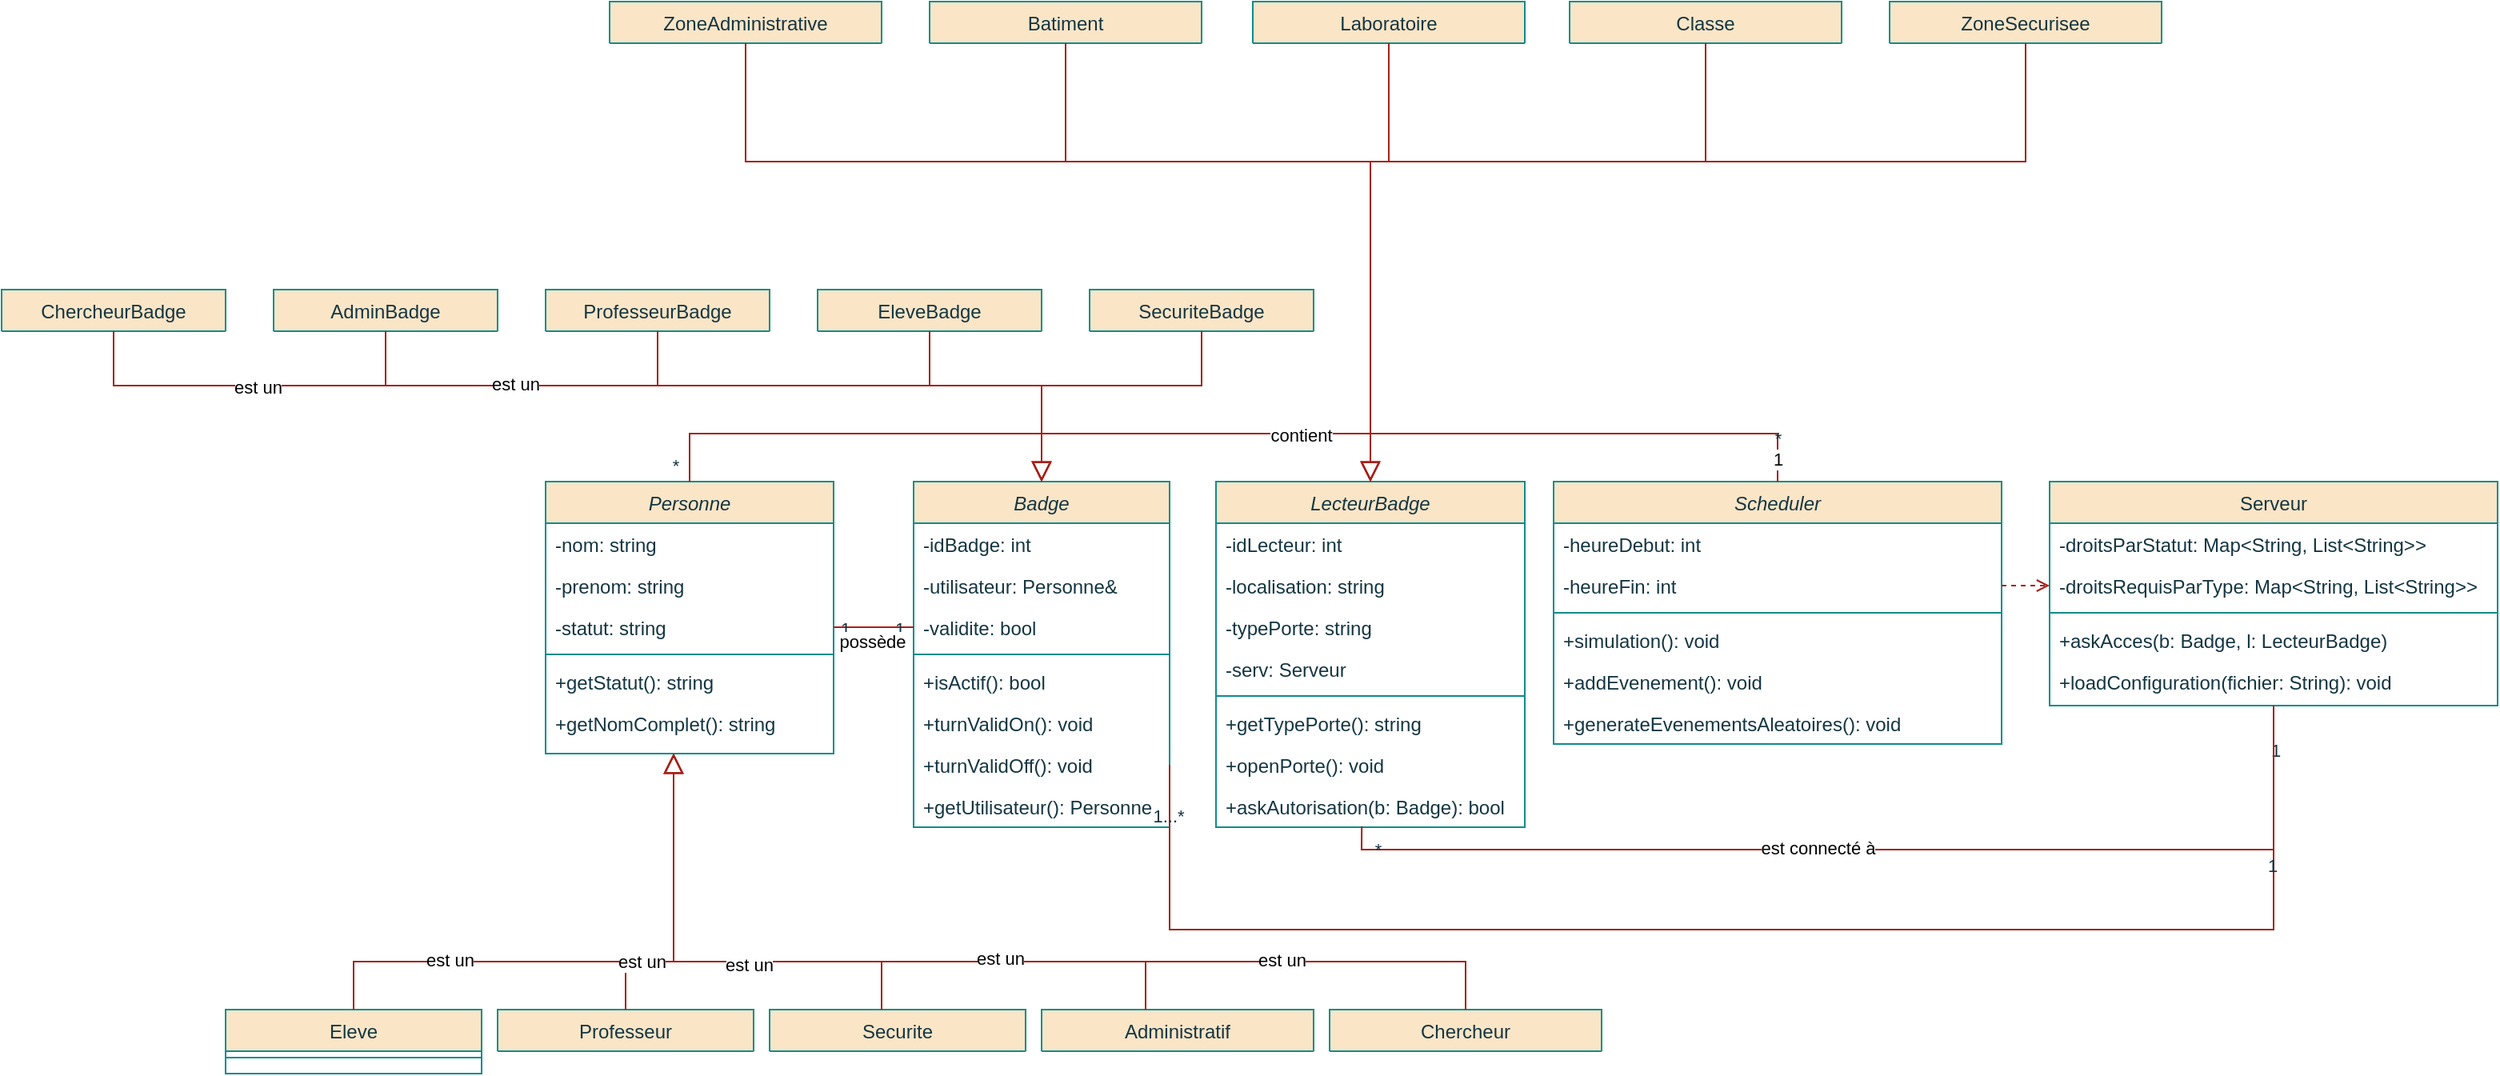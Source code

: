 <mxfile version="28.2.7">
  <diagram id="C5RBs43oDa-KdzZeNtuy" name="Page-1">
    <mxGraphModel dx="1852" dy="1591" grid="1" gridSize="10" guides="1" tooltips="1" connect="1" arrows="1" fold="1" page="1" pageScale="1" pageWidth="827" pageHeight="1169" math="0" shadow="0">
      <root>
        <mxCell id="WIyWlLk6GJQsqaUBKTNV-0" />
        <mxCell id="WIyWlLk6GJQsqaUBKTNV-1" parent="WIyWlLk6GJQsqaUBKTNV-0" />
        <mxCell id="zkfFHV4jXpPFQw0GAbJ--0" value="Personne" style="swimlane;fontStyle=2;align=center;verticalAlign=top;childLayout=stackLayout;horizontal=1;startSize=26;horizontalStack=0;resizeParent=1;resizeLast=0;collapsible=1;marginBottom=0;rounded=0;shadow=0;strokeWidth=1;labelBackgroundColor=none;fillColor=#FAE5C7;strokeColor=#0F8B8D;fontColor=#143642;" parent="WIyWlLk6GJQsqaUBKTNV-1" vertex="1">
          <mxGeometry x="220" y="120" width="180" height="170" as="geometry">
            <mxRectangle x="230" y="140" width="160" height="26" as="alternateBounds" />
          </mxGeometry>
        </mxCell>
        <mxCell id="zkfFHV4jXpPFQw0GAbJ--1" value="-nom: string" style="text;align=left;verticalAlign=top;spacingLeft=4;spacingRight=4;overflow=hidden;rotatable=0;points=[[0,0.5],[1,0.5]];portConstraint=eastwest;labelBackgroundColor=none;fontColor=#143642;" parent="zkfFHV4jXpPFQw0GAbJ--0" vertex="1">
          <mxGeometry y="26" width="180" height="26" as="geometry" />
        </mxCell>
        <mxCell id="zkfFHV4jXpPFQw0GAbJ--2" value="-prenom: string" style="text;align=left;verticalAlign=top;spacingLeft=4;spacingRight=4;overflow=hidden;rotatable=0;points=[[0,0.5],[1,0.5]];portConstraint=eastwest;rounded=0;shadow=0;html=0;labelBackgroundColor=none;fontColor=#143642;" parent="zkfFHV4jXpPFQw0GAbJ--0" vertex="1">
          <mxGeometry y="52" width="180" height="26" as="geometry" />
        </mxCell>
        <mxCell id="3C76rjjsDAJWY3KxurCO-1" value="-statut: string" style="text;align=left;verticalAlign=top;spacingLeft=4;spacingRight=4;overflow=hidden;rotatable=0;points=[[0,0.5],[1,0.5]];portConstraint=eastwest;rounded=0;shadow=0;html=0;labelBackgroundColor=none;fontColor=#143642;" parent="zkfFHV4jXpPFQw0GAbJ--0" vertex="1">
          <mxGeometry y="78" width="180" height="26" as="geometry" />
        </mxCell>
        <mxCell id="zkfFHV4jXpPFQw0GAbJ--4" value="" style="line;html=1;strokeWidth=1;align=left;verticalAlign=middle;spacingTop=-1;spacingLeft=3;spacingRight=3;rotatable=0;labelPosition=right;points=[];portConstraint=eastwest;labelBackgroundColor=none;fillColor=#FAE5C7;strokeColor=#0F8B8D;fontColor=#143642;" parent="zkfFHV4jXpPFQw0GAbJ--0" vertex="1">
          <mxGeometry y="104" width="180" height="8" as="geometry" />
        </mxCell>
        <mxCell id="zkfFHV4jXpPFQw0GAbJ--5" value="+getStatut(): string" style="text;align=left;verticalAlign=top;spacingLeft=4;spacingRight=4;overflow=hidden;rotatable=0;points=[[0,0.5],[1,0.5]];portConstraint=eastwest;labelBackgroundColor=none;fontColor=#143642;" parent="zkfFHV4jXpPFQw0GAbJ--0" vertex="1">
          <mxGeometry y="112" width="180" height="26" as="geometry" />
        </mxCell>
        <mxCell id="3C76rjjsDAJWY3KxurCO-21" value="+getNomComplet(): string" style="text;align=left;verticalAlign=top;spacingLeft=4;spacingRight=4;overflow=hidden;rotatable=0;points=[[0,0.5],[1,0.5]];portConstraint=eastwest;labelBackgroundColor=none;fontColor=#143642;" parent="zkfFHV4jXpPFQw0GAbJ--0" vertex="1">
          <mxGeometry y="138" width="180" height="26" as="geometry" />
        </mxCell>
        <mxCell id="zkfFHV4jXpPFQw0GAbJ--6" value="Eleve" style="swimlane;fontStyle=0;align=center;verticalAlign=top;childLayout=stackLayout;horizontal=1;startSize=26;horizontalStack=0;resizeParent=1;resizeLast=0;collapsible=1;marginBottom=0;rounded=0;shadow=0;strokeWidth=1;labelBackgroundColor=none;fillColor=#FAE5C7;strokeColor=#0F8B8D;fontColor=#143642;" parent="WIyWlLk6GJQsqaUBKTNV-1" vertex="1">
          <mxGeometry x="20" y="450" width="160" height="40" as="geometry">
            <mxRectangle x="20" y="450" width="160" height="26" as="alternateBounds" />
          </mxGeometry>
        </mxCell>
        <mxCell id="zkfFHV4jXpPFQw0GAbJ--9" value="" style="line;html=1;strokeWidth=1;align=left;verticalAlign=middle;spacingTop=-1;spacingLeft=3;spacingRight=3;rotatable=0;labelPosition=right;points=[];portConstraint=eastwest;labelBackgroundColor=none;fillColor=#FAE5C7;strokeColor=#0F8B8D;fontColor=#143642;" parent="zkfFHV4jXpPFQw0GAbJ--6" vertex="1">
          <mxGeometry y="26" width="160" height="8" as="geometry" />
        </mxCell>
        <mxCell id="zkfFHV4jXpPFQw0GAbJ--12" value="" style="endArrow=block;endSize=10;endFill=0;shadow=0;strokeWidth=1;rounded=0;curved=0;edgeStyle=elbowEdgeStyle;elbow=vertical;labelBackgroundColor=none;strokeColor=#A8201A;fontColor=default;" parent="WIyWlLk6GJQsqaUBKTNV-1" source="zkfFHV4jXpPFQw0GAbJ--6" edge="1">
          <mxGeometry width="160" relative="1" as="geometry">
            <mxPoint x="200" y="203" as="sourcePoint" />
            <mxPoint x="300" y="290" as="targetPoint" />
            <Array as="points">
              <mxPoint x="200" y="420" />
            </Array>
          </mxGeometry>
        </mxCell>
        <mxCell id="ARJrvc_hYdWBBlGcUKa6-0" value="est un" style="edgeLabel;html=1;align=center;verticalAlign=middle;resizable=0;points=[];" vertex="1" connectable="0" parent="zkfFHV4jXpPFQw0GAbJ--12">
          <mxGeometry x="-0.5" y="1" relative="1" as="geometry">
            <mxPoint as="offset" />
          </mxGeometry>
        </mxCell>
        <mxCell id="zkfFHV4jXpPFQw0GAbJ--13" value="Administratif" style="swimlane;fontStyle=0;align=center;verticalAlign=top;childLayout=stackLayout;horizontal=1;startSize=26;horizontalStack=0;resizeParent=1;resizeLast=0;collapsible=1;marginBottom=0;rounded=0;shadow=0;strokeWidth=1;labelBackgroundColor=none;fillColor=#FAE5C7;strokeColor=#0F8B8D;fontColor=#143642;" parent="WIyWlLk6GJQsqaUBKTNV-1" vertex="1" collapsed="1">
          <mxGeometry x="530" y="450" width="170" height="26" as="geometry">
            <mxRectangle x="530" y="450" width="160" height="40" as="alternateBounds" />
          </mxGeometry>
        </mxCell>
        <mxCell id="zkfFHV4jXpPFQw0GAbJ--15" value="" style="line;html=1;strokeWidth=1;align=left;verticalAlign=middle;spacingTop=-1;spacingLeft=3;spacingRight=3;rotatable=0;labelPosition=right;points=[];portConstraint=eastwest;labelBackgroundColor=none;fillColor=#FAE5C7;strokeColor=#0F8B8D;fontColor=#143642;" parent="zkfFHV4jXpPFQw0GAbJ--13" vertex="1">
          <mxGeometry y="26" width="160" height="8" as="geometry" />
        </mxCell>
        <mxCell id="zkfFHV4jXpPFQw0GAbJ--16" value="" style="endArrow=block;endSize=10;endFill=0;shadow=0;strokeWidth=1;rounded=0;curved=0;edgeStyle=elbowEdgeStyle;elbow=vertical;entryX=0.5;entryY=1;entryDx=0;entryDy=0;labelBackgroundColor=none;strokeColor=#A8201A;fontColor=default;" parent="WIyWlLk6GJQsqaUBKTNV-1" edge="1">
          <mxGeometry width="160" relative="1" as="geometry">
            <mxPoint x="595" y="450" as="sourcePoint" />
            <mxPoint x="300" y="290" as="targetPoint" />
            <Array as="points">
              <mxPoint x="450" y="420" />
            </Array>
          </mxGeometry>
        </mxCell>
        <mxCell id="zkfFHV4jXpPFQw0GAbJ--17" value="Serveur" style="swimlane;fontStyle=0;align=center;verticalAlign=top;childLayout=stackLayout;horizontal=1;startSize=26;horizontalStack=0;resizeParent=1;resizeLast=0;collapsible=1;marginBottom=0;rounded=0;shadow=0;strokeWidth=1;labelBackgroundColor=none;fillColor=#FAE5C7;strokeColor=#0F8B8D;fontColor=#143642;" parent="WIyWlLk6GJQsqaUBKTNV-1" vertex="1">
          <mxGeometry x="1160" y="120" width="280" height="140" as="geometry">
            <mxRectangle x="550" y="140" width="160" height="26" as="alternateBounds" />
          </mxGeometry>
        </mxCell>
        <mxCell id="ty8BiAF0GY6SnYpF2OXc-16" value="-droitsParStatut: Map&lt;String, List&lt;String&gt;&gt;" style="text;align=left;verticalAlign=top;spacingLeft=4;spacingRight=4;overflow=hidden;rotatable=0;points=[[0,0.5],[1,0.5]];portConstraint=eastwest;labelBackgroundColor=none;fontColor=#143642;" parent="zkfFHV4jXpPFQw0GAbJ--17" vertex="1">
          <mxGeometry y="26" width="280" height="26" as="geometry" />
        </mxCell>
        <mxCell id="zkfFHV4jXpPFQw0GAbJ--20" value="-droitsRequisParType: Map&lt;String, List&lt;String&gt;&gt;" style="text;align=left;verticalAlign=top;spacingLeft=4;spacingRight=4;overflow=hidden;rotatable=0;points=[[0,0.5],[1,0.5]];portConstraint=eastwest;rounded=0;shadow=0;html=0;labelBackgroundColor=none;fontColor=#143642;" parent="zkfFHV4jXpPFQw0GAbJ--17" vertex="1">
          <mxGeometry y="52" width="280" height="26" as="geometry" />
        </mxCell>
        <mxCell id="zkfFHV4jXpPFQw0GAbJ--23" value="" style="line;html=1;strokeWidth=1;align=left;verticalAlign=middle;spacingTop=-1;spacingLeft=3;spacingRight=3;rotatable=0;labelPosition=right;points=[];portConstraint=eastwest;labelBackgroundColor=none;fillColor=#FAE5C7;strokeColor=#0F8B8D;fontColor=#143642;" parent="zkfFHV4jXpPFQw0GAbJ--17" vertex="1">
          <mxGeometry y="78" width="280" height="8" as="geometry" />
        </mxCell>
        <mxCell id="zkfFHV4jXpPFQw0GAbJ--24" value="+askAcces(b: Badge, l: LecteurBadge)" style="text;align=left;verticalAlign=top;spacingLeft=4;spacingRight=4;overflow=hidden;rotatable=0;points=[[0,0.5],[1,0.5]];portConstraint=eastwest;labelBackgroundColor=none;fontColor=#143642;" parent="zkfFHV4jXpPFQw0GAbJ--17" vertex="1">
          <mxGeometry y="86" width="280" height="26" as="geometry" />
        </mxCell>
        <mxCell id="zkfFHV4jXpPFQw0GAbJ--25" value="+loadConfiguration(fichier: String): void" style="text;align=left;verticalAlign=top;spacingLeft=4;spacingRight=4;overflow=hidden;rotatable=0;points=[[0,0.5],[1,0.5]];portConstraint=eastwest;labelBackgroundColor=none;fontColor=#143642;" parent="zkfFHV4jXpPFQw0GAbJ--17" vertex="1">
          <mxGeometry y="112" width="280" height="26" as="geometry" />
        </mxCell>
        <mxCell id="3C76rjjsDAJWY3KxurCO-4" value="Scheduler" style="swimlane;fontStyle=2;align=center;verticalAlign=top;childLayout=stackLayout;horizontal=1;startSize=26;horizontalStack=0;resizeParent=1;resizeLast=0;collapsible=1;marginBottom=0;rounded=0;shadow=0;strokeWidth=1;labelBackgroundColor=none;fillColor=#FAE5C7;strokeColor=#0F8B8D;fontColor=#143642;" parent="WIyWlLk6GJQsqaUBKTNV-1" vertex="1">
          <mxGeometry x="850" y="120" width="280" height="164" as="geometry">
            <mxRectangle x="230" y="140" width="160" height="26" as="alternateBounds" />
          </mxGeometry>
        </mxCell>
        <mxCell id="ty8BiAF0GY6SnYpF2OXc-9" value="-heureDebut: int" style="text;align=left;verticalAlign=top;spacingLeft=4;spacingRight=4;overflow=hidden;rotatable=0;points=[[0,0.5],[1,0.5]];portConstraint=eastwest;labelBackgroundColor=none;fontColor=#143642;" parent="3C76rjjsDAJWY3KxurCO-4" vertex="1">
          <mxGeometry y="26" width="280" height="26" as="geometry" />
        </mxCell>
        <mxCell id="ty8BiAF0GY6SnYpF2OXc-24" value="-heureFin: int" style="text;align=left;verticalAlign=top;spacingLeft=4;spacingRight=4;overflow=hidden;rotatable=0;points=[[0,0.5],[1,0.5]];portConstraint=eastwest;labelBackgroundColor=none;fontColor=#143642;" parent="3C76rjjsDAJWY3KxurCO-4" vertex="1">
          <mxGeometry y="52" width="280" height="26" as="geometry" />
        </mxCell>
        <mxCell id="3C76rjjsDAJWY3KxurCO-8" value="" style="line;html=1;strokeWidth=1;align=left;verticalAlign=middle;spacingTop=-1;spacingLeft=3;spacingRight=3;rotatable=0;labelPosition=right;points=[];portConstraint=eastwest;labelBackgroundColor=none;fillColor=#FAE5C7;strokeColor=#0F8B8D;fontColor=#143642;" parent="3C76rjjsDAJWY3KxurCO-4" vertex="1">
          <mxGeometry y="78" width="280" height="8" as="geometry" />
        </mxCell>
        <mxCell id="3C76rjjsDAJWY3KxurCO-9" value="+simulation(): void " style="text;align=left;verticalAlign=top;spacingLeft=4;spacingRight=4;overflow=hidden;rotatable=0;points=[[0,0.5],[1,0.5]];portConstraint=eastwest;labelBackgroundColor=none;fontColor=#143642;" parent="3C76rjjsDAJWY3KxurCO-4" vertex="1">
          <mxGeometry y="86" width="280" height="26" as="geometry" />
        </mxCell>
        <mxCell id="ty8BiAF0GY6SnYpF2OXc-25" value="+addEvenement(): void" style="text;align=left;verticalAlign=top;spacingLeft=4;spacingRight=4;overflow=hidden;rotatable=0;points=[[0,0.5],[1,0.5]];portConstraint=eastwest;labelBackgroundColor=none;fontColor=#143642;" parent="3C76rjjsDAJWY3KxurCO-4" vertex="1">
          <mxGeometry y="112" width="280" height="26" as="geometry" />
        </mxCell>
        <mxCell id="ty8BiAF0GY6SnYpF2OXc-26" value="+generateEvenementsAleatoires(): void" style="text;align=left;verticalAlign=top;spacingLeft=4;spacingRight=4;overflow=hidden;rotatable=0;points=[[0,0.5],[1,0.5]];portConstraint=eastwest;labelBackgroundColor=none;fontColor=#143642;" parent="3C76rjjsDAJWY3KxurCO-4" vertex="1">
          <mxGeometry y="138" width="280" height="26" as="geometry" />
        </mxCell>
        <mxCell id="3C76rjjsDAJWY3KxurCO-11" value="Professeur" style="swimlane;fontStyle=0;align=center;verticalAlign=top;childLayout=stackLayout;horizontal=1;startSize=26;horizontalStack=0;resizeParent=1;resizeLast=0;collapsible=1;marginBottom=0;rounded=0;shadow=0;strokeWidth=1;labelBackgroundColor=none;fillColor=#FAE5C7;strokeColor=#0F8B8D;fontColor=#143642;" parent="WIyWlLk6GJQsqaUBKTNV-1" vertex="1" collapsed="1">
          <mxGeometry x="190" y="450" width="160" height="26" as="geometry">
            <mxRectangle x="190" y="450" width="160" height="40" as="alternateBounds" />
          </mxGeometry>
        </mxCell>
        <mxCell id="3C76rjjsDAJWY3KxurCO-13" value="" style="line;html=1;strokeWidth=1;align=left;verticalAlign=middle;spacingTop=-1;spacingLeft=3;spacingRight=3;rotatable=0;labelPosition=right;points=[];portConstraint=eastwest;labelBackgroundColor=none;fillColor=#FAE5C7;strokeColor=#0F8B8D;fontColor=#143642;" parent="3C76rjjsDAJWY3KxurCO-11" vertex="1">
          <mxGeometry y="26" width="160" height="8" as="geometry" />
        </mxCell>
        <mxCell id="3C76rjjsDAJWY3KxurCO-14" value="Securite" style="swimlane;fontStyle=0;align=center;verticalAlign=top;childLayout=stackLayout;horizontal=1;startSize=26;horizontalStack=0;resizeParent=1;resizeLast=0;collapsible=1;marginBottom=0;rounded=0;shadow=0;strokeWidth=1;labelBackgroundColor=none;fillColor=#FAE5C7;strokeColor=#0F8B8D;fontColor=#143642;" parent="WIyWlLk6GJQsqaUBKTNV-1" vertex="1" collapsed="1">
          <mxGeometry x="360" y="450" width="160" height="26" as="geometry">
            <mxRectangle x="360" y="450" width="160" height="30" as="alternateBounds" />
          </mxGeometry>
        </mxCell>
        <mxCell id="3C76rjjsDAJWY3KxurCO-25" value="" style="endArrow=block;endSize=10;endFill=0;shadow=0;strokeWidth=1;rounded=0;curved=0;edgeStyle=elbowEdgeStyle;elbow=vertical;exitX=0.5;exitY=0;exitDx=0;exitDy=0;entryX=0.5;entryY=1;entryDx=0;entryDy=0;labelBackgroundColor=none;strokeColor=#A8201A;fontColor=default;" parent="WIyWlLk6GJQsqaUBKTNV-1" edge="1">
          <mxGeometry width="160" relative="1" as="geometry">
            <mxPoint x="430" y="450" as="sourcePoint" />
            <mxPoint x="300" y="290" as="targetPoint" />
            <Array as="points">
              <mxPoint x="360" y="420" />
            </Array>
          </mxGeometry>
        </mxCell>
        <mxCell id="3C76rjjsDAJWY3KxurCO-26" value="" style="endArrow=block;endSize=10;endFill=0;shadow=0;strokeWidth=1;rounded=0;curved=0;edgeStyle=elbowEdgeStyle;elbow=vertical;exitX=0.5;exitY=0;exitDx=0;exitDy=0;labelBackgroundColor=none;strokeColor=#A8201A;fontColor=default;" parent="WIyWlLk6GJQsqaUBKTNV-1" source="3C76rjjsDAJWY3KxurCO-11" edge="1">
          <mxGeometry width="160" relative="1" as="geometry">
            <mxPoint x="290" y="449.01" as="sourcePoint" />
            <mxPoint x="300" y="290" as="targetPoint" />
            <Array as="points">
              <mxPoint x="290" y="420" />
            </Array>
          </mxGeometry>
        </mxCell>
        <mxCell id="ARJrvc_hYdWBBlGcUKa6-7" value="est un" style="edgeLabel;html=1;align=center;verticalAlign=middle;resizable=0;points=[];" vertex="1" connectable="0" parent="3C76rjjsDAJWY3KxurCO-26">
          <mxGeometry x="-0.452" relative="1" as="geometry">
            <mxPoint x="-12" as="offset" />
          </mxGeometry>
        </mxCell>
        <mxCell id="3C76rjjsDAJWY3KxurCO-28" value="Badge" style="swimlane;fontStyle=2;align=center;verticalAlign=top;childLayout=stackLayout;horizontal=1;startSize=26;horizontalStack=0;resizeParent=1;resizeLast=0;collapsible=1;marginBottom=0;rounded=0;shadow=0;strokeWidth=1;labelBackgroundColor=none;fillColor=#FAE5C7;strokeColor=#0F8B8D;fontColor=#143642;" parent="WIyWlLk6GJQsqaUBKTNV-1" vertex="1">
          <mxGeometry x="450" y="120" width="160" height="216" as="geometry">
            <mxRectangle x="230" y="140" width="160" height="26" as="alternateBounds" />
          </mxGeometry>
        </mxCell>
        <mxCell id="3C76rjjsDAJWY3KxurCO-31" value="-idBadge: int&#xa;" style="text;align=left;verticalAlign=top;spacingLeft=4;spacingRight=4;overflow=hidden;rotatable=0;points=[[0,0.5],[1,0.5]];portConstraint=eastwest;labelBackgroundColor=none;fontColor=#143642;" parent="3C76rjjsDAJWY3KxurCO-28" vertex="1">
          <mxGeometry y="26" width="160" height="26" as="geometry" />
        </mxCell>
        <mxCell id="3C76rjjsDAJWY3KxurCO-32" value="-utilisateur: Personne&amp;" style="text;align=left;verticalAlign=top;spacingLeft=4;spacingRight=4;overflow=hidden;rotatable=0;points=[[0,0.5],[1,0.5]];portConstraint=eastwest;labelBackgroundColor=none;fontColor=#143642;" parent="3C76rjjsDAJWY3KxurCO-28" vertex="1">
          <mxGeometry y="52" width="160" height="26" as="geometry" />
        </mxCell>
        <mxCell id="3C76rjjsDAJWY3KxurCO-33" value="-validite: bool" style="text;align=left;verticalAlign=top;spacingLeft=4;spacingRight=4;overflow=hidden;rotatable=0;points=[[0,0.5],[1,0.5]];portConstraint=eastwest;labelBackgroundColor=none;fontColor=#143642;" parent="3C76rjjsDAJWY3KxurCO-28" vertex="1">
          <mxGeometry y="78" width="160" height="26" as="geometry" />
        </mxCell>
        <mxCell id="3C76rjjsDAJWY3KxurCO-29" value="" style="line;html=1;strokeWidth=1;align=left;verticalAlign=middle;spacingTop=-1;spacingLeft=3;spacingRight=3;rotatable=0;labelPosition=right;points=[];portConstraint=eastwest;labelBackgroundColor=none;fillColor=#FAE5C7;strokeColor=#0F8B8D;fontColor=#143642;" parent="3C76rjjsDAJWY3KxurCO-28" vertex="1">
          <mxGeometry y="104" width="160" height="8" as="geometry" />
        </mxCell>
        <mxCell id="3C76rjjsDAJWY3KxurCO-34" value="+isActif(): bool" style="text;align=left;verticalAlign=top;spacingLeft=4;spacingRight=4;overflow=hidden;rotatable=0;points=[[0,0.5],[1,0.5]];portConstraint=eastwest;labelBackgroundColor=none;fontColor=#143642;" parent="3C76rjjsDAJWY3KxurCO-28" vertex="1">
          <mxGeometry y="112" width="160" height="26" as="geometry" />
        </mxCell>
        <mxCell id="yDJEpyqDMX256x0eVu4J-0" value="+turnValidOn(): void" style="text;align=left;verticalAlign=top;spacingLeft=4;spacingRight=4;overflow=hidden;rotatable=0;points=[[0,0.5],[1,0.5]];portConstraint=eastwest;labelBackgroundColor=none;fontColor=#143642;" parent="3C76rjjsDAJWY3KxurCO-28" vertex="1">
          <mxGeometry y="138" width="160" height="26" as="geometry" />
        </mxCell>
        <mxCell id="yDJEpyqDMX256x0eVu4J-1" value="+turnValidOff(): void" style="text;align=left;verticalAlign=top;spacingLeft=4;spacingRight=4;overflow=hidden;rotatable=0;points=[[0,0.5],[1,0.5]];portConstraint=eastwest;labelBackgroundColor=none;fontColor=#143642;" parent="3C76rjjsDAJWY3KxurCO-28" vertex="1">
          <mxGeometry y="164" width="160" height="26" as="geometry" />
        </mxCell>
        <mxCell id="yDJEpyqDMX256x0eVu4J-2" value="+getUtilisateur(): Personne" style="text;align=left;verticalAlign=top;spacingLeft=4;spacingRight=4;overflow=hidden;rotatable=0;points=[[0,0.5],[1,0.5]];portConstraint=eastwest;labelBackgroundColor=none;fontColor=#143642;" parent="3C76rjjsDAJWY3KxurCO-28" vertex="1">
          <mxGeometry y="190" width="160" height="26" as="geometry" />
        </mxCell>
        <mxCell id="3C76rjjsDAJWY3KxurCO-35" value="LecteurBadge" style="swimlane;fontStyle=2;align=center;verticalAlign=top;childLayout=stackLayout;horizontal=1;startSize=26;horizontalStack=0;resizeParent=1;resizeLast=0;collapsible=1;marginBottom=0;rounded=0;shadow=0;strokeWidth=1;labelBackgroundColor=none;fillColor=#FAE5C7;strokeColor=#0F8B8D;fontColor=#143642;" parent="WIyWlLk6GJQsqaUBKTNV-1" vertex="1">
          <mxGeometry x="639" y="120" width="193" height="216" as="geometry">
            <mxRectangle x="230" y="140" width="160" height="26" as="alternateBounds" />
          </mxGeometry>
        </mxCell>
        <mxCell id="3C76rjjsDAJWY3KxurCO-36" value="-idLecteur: int&#xa;" style="text;align=left;verticalAlign=top;spacingLeft=4;spacingRight=4;overflow=hidden;rotatable=0;points=[[0,0.5],[1,0.5]];portConstraint=eastwest;labelBackgroundColor=none;fontColor=#143642;" parent="3C76rjjsDAJWY3KxurCO-35" vertex="1">
          <mxGeometry y="26" width="193" height="26" as="geometry" />
        </mxCell>
        <mxCell id="3C76rjjsDAJWY3KxurCO-37" value="-localisation: string" style="text;align=left;verticalAlign=top;spacingLeft=4;spacingRight=4;overflow=hidden;rotatable=0;points=[[0,0.5],[1,0.5]];portConstraint=eastwest;labelBackgroundColor=none;fontColor=#143642;" parent="3C76rjjsDAJWY3KxurCO-35" vertex="1">
          <mxGeometry y="52" width="193" height="26" as="geometry" />
        </mxCell>
        <mxCell id="3C76rjjsDAJWY3KxurCO-38" value="-typePorte: string" style="text;align=left;verticalAlign=top;spacingLeft=4;spacingRight=4;overflow=hidden;rotatable=0;points=[[0,0.5],[1,0.5]];portConstraint=eastwest;labelBackgroundColor=none;fontColor=#143642;" parent="3C76rjjsDAJWY3KxurCO-35" vertex="1">
          <mxGeometry y="78" width="193" height="26" as="geometry" />
        </mxCell>
        <mxCell id="eUDAkcGuAMA4i1uyNT7Q-0" value="-serv: Serveur" style="text;align=left;verticalAlign=top;spacingLeft=4;spacingRight=4;overflow=hidden;rotatable=0;points=[[0,0.5],[1,0.5]];portConstraint=eastwest;labelBackgroundColor=none;fontColor=#143642;" parent="3C76rjjsDAJWY3KxurCO-35" vertex="1">
          <mxGeometry y="104" width="193" height="26" as="geometry" />
        </mxCell>
        <mxCell id="3C76rjjsDAJWY3KxurCO-39" value="" style="line;html=1;strokeWidth=1;align=left;verticalAlign=middle;spacingTop=-1;spacingLeft=3;spacingRight=3;rotatable=0;labelPosition=right;points=[];portConstraint=eastwest;labelBackgroundColor=none;fillColor=#FAE5C7;strokeColor=#0F8B8D;fontColor=#143642;" parent="3C76rjjsDAJWY3KxurCO-35" vertex="1">
          <mxGeometry y="130" width="193" height="8" as="geometry" />
        </mxCell>
        <mxCell id="3C76rjjsDAJWY3KxurCO-41" value="+getTypePorte(): string" style="text;align=left;verticalAlign=top;spacingLeft=4;spacingRight=4;overflow=hidden;rotatable=0;points=[[0,0.5],[1,0.5]];portConstraint=eastwest;labelBackgroundColor=none;fontColor=#143642;" parent="3C76rjjsDAJWY3KxurCO-35" vertex="1">
          <mxGeometry y="138" width="193" height="26" as="geometry" />
        </mxCell>
        <mxCell id="3C76rjjsDAJWY3KxurCO-70" value="+openPorte(): void" style="text;align=left;verticalAlign=top;spacingLeft=4;spacingRight=4;overflow=hidden;rotatable=0;points=[[0,0.5],[1,0.5]];portConstraint=eastwest;labelBackgroundColor=none;fontColor=#143642;" parent="3C76rjjsDAJWY3KxurCO-35" vertex="1">
          <mxGeometry y="164" width="193" height="26" as="geometry" />
        </mxCell>
        <mxCell id="eUDAkcGuAMA4i1uyNT7Q-1" value="+askAutorisation(b: Badge): bool" style="text;align=left;verticalAlign=top;spacingLeft=4;spacingRight=4;overflow=hidden;rotatable=0;points=[[0,0.5],[1,0.5]];portConstraint=eastwest;labelBackgroundColor=none;fontColor=#143642;" parent="3C76rjjsDAJWY3KxurCO-35" vertex="1">
          <mxGeometry y="190" width="193" height="26" as="geometry" />
        </mxCell>
        <mxCell id="3C76rjjsDAJWY3KxurCO-42" value="" style="endArrow=none;html=1;rounded=0;exitX=1;exitY=0.5;exitDx=0;exitDy=0;entryX=0;entryY=0.5;entryDx=0;entryDy=0;labelBackgroundColor=none;strokeColor=#A8201A;fontColor=default;" parent="WIyWlLk6GJQsqaUBKTNV-1" source="3C76rjjsDAJWY3KxurCO-1" target="3C76rjjsDAJWY3KxurCO-33" edge="1">
          <mxGeometry width="50" height="50" relative="1" as="geometry">
            <mxPoint x="710" y="340" as="sourcePoint" />
            <mxPoint x="760" y="290" as="targetPoint" />
          </mxGeometry>
        </mxCell>
        <mxCell id="3C76rjjsDAJWY3KxurCO-43" value="1" style="edgeLabel;html=1;align=center;verticalAlign=middle;resizable=0;points=[];labelBackgroundColor=none;fontColor=#143642;" parent="3C76rjjsDAJWY3KxurCO-42" vertex="1" connectable="0">
          <mxGeometry x="-0.716" y="-1" relative="1" as="geometry">
            <mxPoint as="offset" />
          </mxGeometry>
        </mxCell>
        <mxCell id="3C76rjjsDAJWY3KxurCO-44" value="1" style="edgeLabel;html=1;align=center;verticalAlign=middle;resizable=0;points=[];labelBackgroundColor=none;fontColor=#143642;" parent="3C76rjjsDAJWY3KxurCO-42" vertex="1" connectable="0">
          <mxGeometry x="0.617" y="-1" relative="1" as="geometry">
            <mxPoint as="offset" />
          </mxGeometry>
        </mxCell>
        <mxCell id="ARJrvc_hYdWBBlGcUKa6-3" value="possède" style="edgeLabel;html=1;align=center;verticalAlign=middle;resizable=0;points=[];" vertex="1" connectable="0" parent="3C76rjjsDAJWY3KxurCO-42">
          <mxGeometry x="-0.051" y="2" relative="1" as="geometry">
            <mxPoint y="11" as="offset" />
          </mxGeometry>
        </mxCell>
        <mxCell id="ty8BiAF0GY6SnYpF2OXc-0" value="Batiment" style="swimlane;fontStyle=0;align=center;verticalAlign=top;childLayout=stackLayout;horizontal=1;startSize=26;horizontalStack=0;resizeParent=1;resizeLast=0;collapsible=1;marginBottom=0;rounded=0;shadow=0;strokeWidth=1;labelBackgroundColor=none;fillColor=#FAE5C7;strokeColor=#0F8B8D;fontColor=#143642;" parent="WIyWlLk6GJQsqaUBKTNV-1" vertex="1" collapsed="1">
          <mxGeometry x="460" y="-180" width="170" height="26" as="geometry">
            <mxRectangle x="530" y="450" width="160" height="40" as="alternateBounds" />
          </mxGeometry>
        </mxCell>
        <mxCell id="ty8BiAF0GY6SnYpF2OXc-1" value="" style="line;html=1;strokeWidth=1;align=left;verticalAlign=middle;spacingTop=-1;spacingLeft=3;spacingRight=3;rotatable=0;labelPosition=right;points=[];portConstraint=eastwest;labelBackgroundColor=none;fillColor=#FAE5C7;strokeColor=#0F8B8D;fontColor=#143642;" parent="ty8BiAF0GY6SnYpF2OXc-0" vertex="1">
          <mxGeometry y="26" width="160" height="8" as="geometry" />
        </mxCell>
        <mxCell id="ty8BiAF0GY6SnYpF2OXc-2" value="Laboratoire" style="swimlane;fontStyle=0;align=center;verticalAlign=top;childLayout=stackLayout;horizontal=1;startSize=26;horizontalStack=0;resizeParent=1;resizeLast=0;collapsible=1;marginBottom=0;rounded=0;shadow=0;strokeWidth=1;labelBackgroundColor=none;fillColor=#FAE5C7;strokeColor=#0F8B8D;fontColor=#143642;" parent="WIyWlLk6GJQsqaUBKTNV-1" vertex="1" collapsed="1">
          <mxGeometry x="662" y="-180" width="170" height="26" as="geometry">
            <mxRectangle x="530" y="450" width="160" height="40" as="alternateBounds" />
          </mxGeometry>
        </mxCell>
        <mxCell id="ty8BiAF0GY6SnYpF2OXc-3" value="" style="line;html=1;strokeWidth=1;align=left;verticalAlign=middle;spacingTop=-1;spacingLeft=3;spacingRight=3;rotatable=0;labelPosition=right;points=[];portConstraint=eastwest;labelBackgroundColor=none;fillColor=#FAE5C7;strokeColor=#0F8B8D;fontColor=#143642;" parent="ty8BiAF0GY6SnYpF2OXc-2" vertex="1">
          <mxGeometry y="26" width="160" height="8" as="geometry" />
        </mxCell>
        <mxCell id="ty8BiAF0GY6SnYpF2OXc-4" value="Classe" style="swimlane;fontStyle=0;align=center;verticalAlign=top;childLayout=stackLayout;horizontal=1;startSize=26;horizontalStack=0;resizeParent=1;resizeLast=0;collapsible=1;marginBottom=0;rounded=0;shadow=0;strokeWidth=1;labelBackgroundColor=none;fillColor=#FAE5C7;strokeColor=#0F8B8D;fontColor=#143642;" parent="WIyWlLk6GJQsqaUBKTNV-1" vertex="1" collapsed="1">
          <mxGeometry x="860" y="-180" width="170" height="26" as="geometry">
            <mxRectangle x="530" y="450" width="160" height="40" as="alternateBounds" />
          </mxGeometry>
        </mxCell>
        <mxCell id="ty8BiAF0GY6SnYpF2OXc-5" value="" style="line;html=1;strokeWidth=1;align=left;verticalAlign=middle;spacingTop=-1;spacingLeft=3;spacingRight=3;rotatable=0;labelPosition=right;points=[];portConstraint=eastwest;labelBackgroundColor=none;fillColor=#FAE5C7;strokeColor=#0F8B8D;fontColor=#143642;" parent="ty8BiAF0GY6SnYpF2OXc-4" vertex="1">
          <mxGeometry y="26" width="160" height="8" as="geometry" />
        </mxCell>
        <mxCell id="ty8BiAF0GY6SnYpF2OXc-10" value="" style="endArrow=none;html=1;rounded=0;exitX=0.5;exitY=1;exitDx=0;exitDy=0;entryX=0.472;entryY=0.974;entryDx=0;entryDy=0;entryPerimeter=0;labelBackgroundColor=none;strokeColor=#A8201A;fontColor=default;" parent="WIyWlLk6GJQsqaUBKTNV-1" source="zkfFHV4jXpPFQw0GAbJ--17" target="eUDAkcGuAMA4i1uyNT7Q-1" edge="1">
          <mxGeometry width="50" height="50" relative="1" as="geometry">
            <mxPoint x="750" y="270" as="sourcePoint" />
            <mxPoint x="740" y="336" as="targetPoint" />
            <Array as="points">
              <mxPoint x="1300" y="350" />
              <mxPoint x="730" y="350" />
            </Array>
          </mxGeometry>
        </mxCell>
        <mxCell id="ty8BiAF0GY6SnYpF2OXc-11" value="1" style="edgeLabel;html=1;align=center;verticalAlign=middle;resizable=0;points=[];labelBackgroundColor=none;fontColor=#143642;" parent="ty8BiAF0GY6SnYpF2OXc-10" vertex="1" connectable="0">
          <mxGeometry x="-0.918" y="1" relative="1" as="geometry">
            <mxPoint as="offset" />
          </mxGeometry>
        </mxCell>
        <mxCell id="ty8BiAF0GY6SnYpF2OXc-13" value="*" style="edgeLabel;html=1;align=center;verticalAlign=middle;resizable=0;points=[];labelBackgroundColor=none;fontColor=#143642;" parent="ty8BiAF0GY6SnYpF2OXc-10" vertex="1" connectable="0">
          <mxGeometry x="0.927" relative="1" as="geometry">
            <mxPoint as="offset" />
          </mxGeometry>
        </mxCell>
        <mxCell id="ARJrvc_hYdWBBlGcUKa6-2" value="est connecté à" style="edgeLabel;html=1;align=center;verticalAlign=middle;resizable=0;points=[];" vertex="1" connectable="0" parent="ty8BiAF0GY6SnYpF2OXc-10">
          <mxGeometry x="0.113" y="-1" relative="1" as="geometry">
            <mxPoint as="offset" />
          </mxGeometry>
        </mxCell>
        <mxCell id="ty8BiAF0GY6SnYpF2OXc-28" value="" style="endArrow=open;dashed=1;html=1;rounded=0;exitX=1;exitY=0.5;exitDx=0;exitDy=0;entryX=0;entryY=0.5;entryDx=0;entryDy=0;labelBackgroundColor=none;strokeColor=#A8201A;fontColor=default;" parent="WIyWlLk6GJQsqaUBKTNV-1" source="ty8BiAF0GY6SnYpF2OXc-24" target="zkfFHV4jXpPFQw0GAbJ--20" edge="1">
          <mxGeometry width="100" height="100" relative="1" as="geometry">
            <mxPoint x="1210" y="300" as="sourcePoint" />
            <mxPoint x="1170" y="300" as="targetPoint" />
          </mxGeometry>
        </mxCell>
        <mxCell id="ty8BiAF0GY6SnYpF2OXc-31" value="" style="endArrow=block;endSize=10;endFill=0;shadow=0;strokeWidth=1;rounded=0;curved=0;edgeStyle=elbowEdgeStyle;elbow=vertical;exitX=0.5;exitY=1;exitDx=0;exitDy=0;entryX=0.5;entryY=0;entryDx=0;entryDy=0;labelBackgroundColor=none;strokeColor=#A8201A;fontColor=default;" parent="WIyWlLk6GJQsqaUBKTNV-1" source="ty8BiAF0GY6SnYpF2OXc-0" target="3C76rjjsDAJWY3KxurCO-35" edge="1">
          <mxGeometry width="160" relative="1" as="geometry">
            <mxPoint x="240" y="520" as="sourcePoint" />
            <mxPoint x="440" y="360" as="targetPoint" />
            <Array as="points">
              <mxPoint x="640" y="-80" />
            </Array>
          </mxGeometry>
        </mxCell>
        <mxCell id="ty8BiAF0GY6SnYpF2OXc-32" value="" style="endArrow=block;endSize=10;endFill=0;shadow=0;strokeWidth=1;rounded=0;curved=0;edgeStyle=elbowEdgeStyle;elbow=vertical;exitX=0.5;exitY=1;exitDx=0;exitDy=0;entryX=0.5;entryY=0;entryDx=0;entryDy=0;labelBackgroundColor=none;strokeColor=#A8201A;fontColor=default;" parent="WIyWlLk6GJQsqaUBKTNV-1" source="ty8BiAF0GY6SnYpF2OXc-2" target="3C76rjjsDAJWY3KxurCO-35" edge="1">
          <mxGeometry width="160" relative="1" as="geometry">
            <mxPoint x="630" y="190" as="sourcePoint" />
            <mxPoint x="770" y="70" as="targetPoint" />
            <Array as="points">
              <mxPoint x="747" y="-80" />
            </Array>
          </mxGeometry>
        </mxCell>
        <mxCell id="ty8BiAF0GY6SnYpF2OXc-33" value="" style="endArrow=block;endSize=10;endFill=0;shadow=0;strokeWidth=1;rounded=0;curved=0;edgeStyle=elbowEdgeStyle;elbow=vertical;exitX=0.5;exitY=1;exitDx=0;exitDy=0;entryX=0.5;entryY=0;entryDx=0;entryDy=0;labelBackgroundColor=none;strokeColor=#A8201A;fontColor=default;" parent="WIyWlLk6GJQsqaUBKTNV-1" source="ty8BiAF0GY6SnYpF2OXc-4" target="3C76rjjsDAJWY3KxurCO-35" edge="1">
          <mxGeometry width="160" relative="1" as="geometry">
            <mxPoint x="800" y="240" as="sourcePoint" />
            <mxPoint x="1000" y="80" as="targetPoint" />
            <Array as="points">
              <mxPoint x="830" y="-80" />
            </Array>
          </mxGeometry>
        </mxCell>
        <mxCell id="ty8BiAF0GY6SnYpF2OXc-34" value="" style="endArrow=none;html=1;rounded=0;entryX=0.5;entryY=1;entryDx=0;entryDy=0;exitX=1;exitY=0.5;exitDx=0;exitDy=0;labelBackgroundColor=none;strokeColor=#A8201A;fontColor=default;" parent="WIyWlLk6GJQsqaUBKTNV-1" source="yDJEpyqDMX256x0eVu4J-1" target="zkfFHV4jXpPFQw0GAbJ--17" edge="1">
          <mxGeometry width="50" height="50" relative="1" as="geometry">
            <mxPoint x="610" y="310" as="sourcePoint" />
            <mxPoint x="1270" y="130" as="targetPoint" />
            <Array as="points">
              <mxPoint x="610" y="400" />
              <mxPoint x="1300" y="400" />
            </Array>
          </mxGeometry>
        </mxCell>
        <mxCell id="ty8BiAF0GY6SnYpF2OXc-35" value="1" style="edgeLabel;html=1;align=center;verticalAlign=middle;resizable=0;points=[];labelBackgroundColor=none;fontColor=#143642;" parent="ty8BiAF0GY6SnYpF2OXc-34" vertex="1" connectable="0">
          <mxGeometry x="0.787" y="1" relative="1" as="geometry">
            <mxPoint as="offset" />
          </mxGeometry>
        </mxCell>
        <mxCell id="ty8BiAF0GY6SnYpF2OXc-36" value="1...*" style="edgeLabel;html=1;align=center;verticalAlign=middle;resizable=0;points=[];labelBackgroundColor=none;fontColor=#143642;" parent="ty8BiAF0GY6SnYpF2OXc-34" vertex="1" connectable="0">
          <mxGeometry x="-0.953" y="-1" relative="1" as="geometry">
            <mxPoint y="10" as="offset" />
          </mxGeometry>
        </mxCell>
        <mxCell id="ty8BiAF0GY6SnYpF2OXc-37" value="ZoneSecurisee" style="swimlane;fontStyle=0;align=center;verticalAlign=top;childLayout=stackLayout;horizontal=1;startSize=26;horizontalStack=0;resizeParent=1;resizeLast=0;collapsible=1;marginBottom=0;rounded=0;shadow=0;strokeWidth=1;labelBackgroundColor=none;fillColor=#FAE5C7;strokeColor=#0F8B8D;fontColor=#143642;" parent="WIyWlLk6GJQsqaUBKTNV-1" vertex="1" collapsed="1">
          <mxGeometry x="1060" y="-180" width="170" height="26" as="geometry">
            <mxRectangle x="530" y="450" width="160" height="40" as="alternateBounds" />
          </mxGeometry>
        </mxCell>
        <mxCell id="ty8BiAF0GY6SnYpF2OXc-38" value="" style="line;html=1;strokeWidth=1;align=left;verticalAlign=middle;spacingTop=-1;spacingLeft=3;spacingRight=3;rotatable=0;labelPosition=right;points=[];portConstraint=eastwest;labelBackgroundColor=none;fillColor=#FAE5C7;strokeColor=#0F8B8D;fontColor=#143642;" parent="ty8BiAF0GY6SnYpF2OXc-37" vertex="1">
          <mxGeometry y="26" width="160" height="8" as="geometry" />
        </mxCell>
        <mxCell id="ty8BiAF0GY6SnYpF2OXc-39" value="" style="endArrow=block;endSize=10;endFill=0;shadow=0;strokeWidth=1;rounded=0;curved=0;edgeStyle=elbowEdgeStyle;elbow=vertical;exitX=0.5;exitY=1;exitDx=0;exitDy=0;entryX=0.5;entryY=0;entryDx=0;entryDy=0;labelBackgroundColor=none;strokeColor=#A8201A;fontColor=default;" parent="WIyWlLk6GJQsqaUBKTNV-1" source="ty8BiAF0GY6SnYpF2OXc-37" target="3C76rjjsDAJWY3KxurCO-35" edge="1">
          <mxGeometry width="160" relative="1" as="geometry">
            <mxPoint x="1128" y="70" as="sourcePoint" />
            <mxPoint x="930" y="174" as="targetPoint" />
            <Array as="points">
              <mxPoint x="930" y="-80" />
            </Array>
          </mxGeometry>
        </mxCell>
        <mxCell id="ty8BiAF0GY6SnYpF2OXc-40" value="ZoneAdministrative" style="swimlane;fontStyle=0;align=center;verticalAlign=top;childLayout=stackLayout;horizontal=1;startSize=26;horizontalStack=0;resizeParent=1;resizeLast=0;collapsible=1;marginBottom=0;rounded=0;shadow=0;strokeWidth=1;labelBackgroundColor=none;fillColor=#FAE5C7;strokeColor=#0F8B8D;fontColor=#143642;" parent="WIyWlLk6GJQsqaUBKTNV-1" vertex="1" collapsed="1">
          <mxGeometry x="260" y="-180" width="170" height="26" as="geometry">
            <mxRectangle x="530" y="450" width="160" height="40" as="alternateBounds" />
          </mxGeometry>
        </mxCell>
        <mxCell id="ty8BiAF0GY6SnYpF2OXc-41" value="" style="line;html=1;strokeWidth=1;align=left;verticalAlign=middle;spacingTop=-1;spacingLeft=3;spacingRight=3;rotatable=0;labelPosition=right;points=[];portConstraint=eastwest;labelBackgroundColor=none;fillColor=#FAE5C7;strokeColor=#0F8B8D;fontColor=#143642;" parent="ty8BiAF0GY6SnYpF2OXc-40" vertex="1">
          <mxGeometry y="26" width="160" height="8" as="geometry" />
        </mxCell>
        <mxCell id="ty8BiAF0GY6SnYpF2OXc-42" value="" style="endArrow=block;endSize=10;endFill=0;shadow=0;strokeWidth=1;rounded=0;curved=0;edgeStyle=elbowEdgeStyle;elbow=vertical;exitX=0.5;exitY=1;exitDx=0;exitDy=0;entryX=0.5;entryY=0;entryDx=0;entryDy=0;labelBackgroundColor=none;strokeColor=#A8201A;fontColor=default;" parent="WIyWlLk6GJQsqaUBKTNV-1" source="ty8BiAF0GY6SnYpF2OXc-40" target="3C76rjjsDAJWY3KxurCO-35" edge="1">
          <mxGeometry width="160" relative="1" as="geometry">
            <mxPoint x="540" y="60" as="sourcePoint" />
            <mxPoint x="670" y="100" as="targetPoint" />
            <Array as="points">
              <mxPoint x="530" y="-80" />
            </Array>
          </mxGeometry>
        </mxCell>
        <mxCell id="EMyGbIn3epVkVmB9vGPs-0" value="AdminBadge" style="swimlane;fontStyle=0;align=center;verticalAlign=top;childLayout=stackLayout;horizontal=1;startSize=26;horizontalStack=0;resizeParent=1;resizeLast=0;collapsible=1;marginBottom=0;rounded=0;shadow=0;strokeWidth=1;labelBackgroundColor=none;fillColor=#FAE5C7;strokeColor=#0F8B8D;fontColor=#143642;" parent="WIyWlLk6GJQsqaUBKTNV-1" vertex="1" collapsed="1">
          <mxGeometry x="50" width="140" height="26" as="geometry">
            <mxRectangle x="530" y="450" width="160" height="40" as="alternateBounds" />
          </mxGeometry>
        </mxCell>
        <mxCell id="EMyGbIn3epVkVmB9vGPs-1" value="" style="line;html=1;strokeWidth=1;align=left;verticalAlign=middle;spacingTop=-1;spacingLeft=3;spacingRight=3;rotatable=0;labelPosition=right;points=[];portConstraint=eastwest;labelBackgroundColor=none;fillColor=#FAE5C7;strokeColor=#0F8B8D;fontColor=#143642;" parent="EMyGbIn3epVkVmB9vGPs-0" vertex="1">
          <mxGeometry y="26" width="160" height="8" as="geometry" />
        </mxCell>
        <mxCell id="EMyGbIn3epVkVmB9vGPs-4" value="ProfesseurBadge" style="swimlane;fontStyle=0;align=center;verticalAlign=top;childLayout=stackLayout;horizontal=1;startSize=26;horizontalStack=0;resizeParent=1;resizeLast=0;collapsible=1;marginBottom=0;rounded=0;shadow=0;strokeWidth=1;labelBackgroundColor=none;fillColor=#FAE5C7;strokeColor=#0F8B8D;fontColor=#143642;" parent="WIyWlLk6GJQsqaUBKTNV-1" vertex="1" collapsed="1">
          <mxGeometry x="220" width="140" height="26" as="geometry">
            <mxRectangle x="530" y="450" width="160" height="40" as="alternateBounds" />
          </mxGeometry>
        </mxCell>
        <mxCell id="EMyGbIn3epVkVmB9vGPs-5" value="" style="line;html=1;strokeWidth=1;align=left;verticalAlign=middle;spacingTop=-1;spacingLeft=3;spacingRight=3;rotatable=0;labelPosition=right;points=[];portConstraint=eastwest;labelBackgroundColor=none;fillColor=#FAE5C7;strokeColor=#0F8B8D;fontColor=#143642;" parent="EMyGbIn3epVkVmB9vGPs-4" vertex="1">
          <mxGeometry y="26" width="160" height="8" as="geometry" />
        </mxCell>
        <mxCell id="EMyGbIn3epVkVmB9vGPs-6" value="EleveBadge" style="swimlane;fontStyle=0;align=center;verticalAlign=top;childLayout=stackLayout;horizontal=1;startSize=26;horizontalStack=0;resizeParent=1;resizeLast=0;collapsible=1;marginBottom=0;rounded=0;shadow=0;strokeWidth=1;labelBackgroundColor=none;fillColor=#FAE5C7;strokeColor=#0F8B8D;fontColor=#143642;" parent="WIyWlLk6GJQsqaUBKTNV-1" vertex="1" collapsed="1">
          <mxGeometry x="390" width="140" height="26" as="geometry">
            <mxRectangle x="530" y="450" width="160" height="40" as="alternateBounds" />
          </mxGeometry>
        </mxCell>
        <mxCell id="EMyGbIn3epVkVmB9vGPs-7" value="" style="line;html=1;strokeWidth=1;align=left;verticalAlign=middle;spacingTop=-1;spacingLeft=3;spacingRight=3;rotatable=0;labelPosition=right;points=[];portConstraint=eastwest;labelBackgroundColor=none;fillColor=#FAE5C7;strokeColor=#0F8B8D;fontColor=#143642;" parent="EMyGbIn3epVkVmB9vGPs-6" vertex="1">
          <mxGeometry y="26" width="160" height="8" as="geometry" />
        </mxCell>
        <mxCell id="EMyGbIn3epVkVmB9vGPs-8" value="SecuriteBadge" style="swimlane;fontStyle=0;align=center;verticalAlign=top;childLayout=stackLayout;horizontal=1;startSize=26;horizontalStack=0;resizeParent=1;resizeLast=0;collapsible=1;marginBottom=0;rounded=0;shadow=0;strokeWidth=1;labelBackgroundColor=none;fillColor=#FAE5C7;strokeColor=#0F8B8D;fontColor=#143642;" parent="WIyWlLk6GJQsqaUBKTNV-1" vertex="1" collapsed="1">
          <mxGeometry x="560" width="140" height="26" as="geometry">
            <mxRectangle x="530" y="450" width="160" height="40" as="alternateBounds" />
          </mxGeometry>
        </mxCell>
        <mxCell id="EMyGbIn3epVkVmB9vGPs-9" value="" style="line;html=1;strokeWidth=1;align=left;verticalAlign=middle;spacingTop=-1;spacingLeft=3;spacingRight=3;rotatable=0;labelPosition=right;points=[];portConstraint=eastwest;labelBackgroundColor=none;fillColor=#FAE5C7;strokeColor=#0F8B8D;fontColor=#143642;" parent="EMyGbIn3epVkVmB9vGPs-8" vertex="1">
          <mxGeometry y="26" width="160" height="8" as="geometry" />
        </mxCell>
        <mxCell id="EMyGbIn3epVkVmB9vGPs-11" value="" style="endArrow=block;endSize=10;endFill=0;shadow=0;strokeWidth=1;rounded=0;curved=0;edgeStyle=elbowEdgeStyle;elbow=vertical;exitX=0.5;exitY=1;exitDx=0;exitDy=0;entryX=0.5;entryY=0;entryDx=0;entryDy=0;labelBackgroundColor=none;strokeColor=#A8201A;fontColor=default;" parent="WIyWlLk6GJQsqaUBKTNV-1" source="EMyGbIn3epVkVmB9vGPs-8" target="3C76rjjsDAJWY3KxurCO-28" edge="1">
          <mxGeometry width="160" relative="1" as="geometry">
            <mxPoint x="740" y="70" as="sourcePoint" />
            <mxPoint x="1131" y="344" as="targetPoint" />
            <Array as="points">
              <mxPoint x="620" y="60" />
            </Array>
          </mxGeometry>
        </mxCell>
        <mxCell id="EMyGbIn3epVkVmB9vGPs-12" value="" style="endArrow=block;endSize=10;endFill=0;shadow=0;strokeWidth=1;rounded=0;curved=0;edgeStyle=elbowEdgeStyle;elbow=vertical;exitX=0.5;exitY=1;exitDx=0;exitDy=0;entryX=0.5;entryY=0;entryDx=0;entryDy=0;labelBackgroundColor=none;strokeColor=#A8201A;fontColor=default;" parent="WIyWlLk6GJQsqaUBKTNV-1" source="EMyGbIn3epVkVmB9vGPs-6" target="3C76rjjsDAJWY3KxurCO-28" edge="1">
          <mxGeometry width="160" relative="1" as="geometry">
            <mxPoint x="620" y="70" as="sourcePoint" />
            <mxPoint x="520" y="164" as="targetPoint" />
            <Array as="points">
              <mxPoint x="500" y="60" />
            </Array>
          </mxGeometry>
        </mxCell>
        <mxCell id="EMyGbIn3epVkVmB9vGPs-13" value="" style="endArrow=block;endSize=10;endFill=0;shadow=0;strokeWidth=1;rounded=0;curved=0;edgeStyle=elbowEdgeStyle;elbow=vertical;exitX=0.5;exitY=1;exitDx=0;exitDy=0;entryX=0.5;entryY=0;entryDx=0;entryDy=0;labelBackgroundColor=none;strokeColor=#A8201A;fontColor=default;" parent="WIyWlLk6GJQsqaUBKTNV-1" source="EMyGbIn3epVkVmB9vGPs-4" target="3C76rjjsDAJWY3KxurCO-28" edge="1">
          <mxGeometry width="160" relative="1" as="geometry">
            <mxPoint x="560" y="60" as="sourcePoint" />
            <mxPoint x="460" y="154" as="targetPoint" />
            <Array as="points">
              <mxPoint x="420" y="60" />
            </Array>
          </mxGeometry>
        </mxCell>
        <mxCell id="EMyGbIn3epVkVmB9vGPs-14" value="" style="endArrow=block;endSize=10;endFill=0;shadow=0;strokeWidth=1;rounded=0;curved=0;edgeStyle=elbowEdgeStyle;elbow=vertical;exitX=0.5;exitY=1;exitDx=0;exitDy=0;entryX=0.5;entryY=0;entryDx=0;entryDy=0;labelBackgroundColor=none;strokeColor=#A8201A;fontColor=default;" parent="WIyWlLk6GJQsqaUBKTNV-1" source="EMyGbIn3epVkVmB9vGPs-0" target="3C76rjjsDAJWY3KxurCO-28" edge="1">
          <mxGeometry width="160" relative="1" as="geometry">
            <mxPoint x="520" y="60" as="sourcePoint" />
            <mxPoint x="420" y="154" as="targetPoint" />
            <Array as="points">
              <mxPoint x="330" y="60" />
            </Array>
          </mxGeometry>
        </mxCell>
        <mxCell id="EMyGbIn3epVkVmB9vGPs-15" value="Chercheur" style="swimlane;fontStyle=0;align=center;verticalAlign=top;childLayout=stackLayout;horizontal=1;startSize=26;horizontalStack=0;resizeParent=1;resizeLast=0;collapsible=1;marginBottom=0;rounded=0;shadow=0;strokeWidth=1;labelBackgroundColor=none;fillColor=#FAE5C7;strokeColor=#0F8B8D;fontColor=#143642;" parent="WIyWlLk6GJQsqaUBKTNV-1" vertex="1" collapsed="1">
          <mxGeometry x="710" y="450" width="170" height="26" as="geometry">
            <mxRectangle x="530" y="450" width="160" height="40" as="alternateBounds" />
          </mxGeometry>
        </mxCell>
        <mxCell id="EMyGbIn3epVkVmB9vGPs-16" value="" style="line;html=1;strokeWidth=1;align=left;verticalAlign=middle;spacingTop=-1;spacingLeft=3;spacingRight=3;rotatable=0;labelPosition=right;points=[];portConstraint=eastwest;labelBackgroundColor=none;fillColor=#FAE5C7;strokeColor=#0F8B8D;fontColor=#143642;" parent="EMyGbIn3epVkVmB9vGPs-15" vertex="1">
          <mxGeometry y="26" width="160" height="8" as="geometry" />
        </mxCell>
        <mxCell id="EMyGbIn3epVkVmB9vGPs-17" value="" style="endArrow=block;endSize=10;endFill=0;shadow=0;strokeWidth=1;rounded=0;curved=0;edgeStyle=elbowEdgeStyle;elbow=vertical;exitX=0.5;exitY=0;exitDx=0;exitDy=0;labelBackgroundColor=none;strokeColor=#A8201A;fontColor=default;" parent="WIyWlLk6GJQsqaUBKTNV-1" source="EMyGbIn3epVkVmB9vGPs-15" edge="1">
          <mxGeometry width="160" relative="1" as="geometry">
            <mxPoint x="220" y="580" as="sourcePoint" />
            <mxPoint x="300" y="290" as="targetPoint" />
            <Array as="points">
              <mxPoint x="560" y="420" />
            </Array>
          </mxGeometry>
        </mxCell>
        <mxCell id="ARJrvc_hYdWBBlGcUKa6-4" value="est un" style="edgeLabel;html=1;align=center;verticalAlign=middle;resizable=0;points=[];" vertex="1" connectable="0" parent="EMyGbIn3epVkVmB9vGPs-17">
          <mxGeometry x="0.46" y="2" relative="1" as="geometry">
            <mxPoint as="offset" />
          </mxGeometry>
        </mxCell>
        <mxCell id="ARJrvc_hYdWBBlGcUKa6-5" value="est un" style="edgeLabel;html=1;align=center;verticalAlign=middle;resizable=0;points=[];" vertex="1" connectable="0" parent="EMyGbIn3epVkVmB9vGPs-17">
          <mxGeometry x="-0.019" y="-2" relative="1" as="geometry">
            <mxPoint as="offset" />
          </mxGeometry>
        </mxCell>
        <mxCell id="ARJrvc_hYdWBBlGcUKa6-6" value="est un" style="edgeLabel;html=1;align=center;verticalAlign=middle;resizable=0;points=[];" vertex="1" connectable="0" parent="EMyGbIn3epVkVmB9vGPs-17">
          <mxGeometry x="-0.556" y="-1" relative="1" as="geometry">
            <mxPoint as="offset" />
          </mxGeometry>
        </mxCell>
        <mxCell id="EEaAOFu3OVeTj_ZjVlXi-0" value="ChercheurBadge" style="swimlane;fontStyle=0;align=center;verticalAlign=top;childLayout=stackLayout;horizontal=1;startSize=26;horizontalStack=0;resizeParent=1;resizeLast=0;collapsible=1;marginBottom=0;rounded=0;shadow=0;strokeWidth=1;labelBackgroundColor=none;fillColor=#FAE5C7;strokeColor=#0F8B8D;fontColor=#143642;" parent="WIyWlLk6GJQsqaUBKTNV-1" vertex="1" collapsed="1">
          <mxGeometry x="-120" width="140" height="26" as="geometry">
            <mxRectangle x="530" y="450" width="160" height="40" as="alternateBounds" />
          </mxGeometry>
        </mxCell>
        <mxCell id="EEaAOFu3OVeTj_ZjVlXi-1" value="" style="line;html=1;strokeWidth=1;align=left;verticalAlign=middle;spacingTop=-1;spacingLeft=3;spacingRight=3;rotatable=0;labelPosition=right;points=[];portConstraint=eastwest;labelBackgroundColor=none;fillColor=#FAE5C7;strokeColor=#0F8B8D;fontColor=#143642;" parent="EEaAOFu3OVeTj_ZjVlXi-0" vertex="1">
          <mxGeometry y="26" width="160" height="8" as="geometry" />
        </mxCell>
        <mxCell id="EEaAOFu3OVeTj_ZjVlXi-2" value="" style="endArrow=block;endSize=10;endFill=0;shadow=0;strokeWidth=1;rounded=0;curved=0;edgeStyle=elbowEdgeStyle;elbow=vertical;exitX=0.5;exitY=1;exitDx=0;exitDy=0;labelBackgroundColor=none;strokeColor=#A8201A;fontColor=default;entryX=0.5;entryY=0;entryDx=0;entryDy=0;" parent="WIyWlLk6GJQsqaUBKTNV-1" source="EEaAOFu3OVeTj_ZjVlXi-0" target="3C76rjjsDAJWY3KxurCO-28" edge="1">
          <mxGeometry width="160" relative="1" as="geometry">
            <mxPoint x="460" y="50" as="sourcePoint" />
            <mxPoint x="550" y="100" as="targetPoint" />
            <Array as="points">
              <mxPoint x="240" y="60" />
            </Array>
          </mxGeometry>
        </mxCell>
        <mxCell id="ARJrvc_hYdWBBlGcUKa6-9" value="est un" style="edgeLabel;html=1;align=center;verticalAlign=middle;resizable=0;points=[];" vertex="1" connectable="0" parent="EEaAOFu3OVeTj_ZjVlXi-2">
          <mxGeometry x="-0.633" y="-1" relative="1" as="geometry">
            <mxPoint as="offset" />
          </mxGeometry>
        </mxCell>
        <mxCell id="ARJrvc_hYdWBBlGcUKa6-16" value="est un" style="edgeLabel;html=1;align=center;verticalAlign=middle;resizable=0;points=[];" vertex="1" connectable="0" parent="EEaAOFu3OVeTj_ZjVlXi-2">
          <mxGeometry x="-0.156" y="1" relative="1" as="geometry">
            <mxPoint as="offset" />
          </mxGeometry>
        </mxCell>
        <mxCell id="ARJrvc_hYdWBBlGcUKa6-11" value="" style="endArrow=none;html=1;rounded=0;exitX=0.5;exitY=0;exitDx=0;exitDy=0;entryX=0.5;entryY=0;entryDx=0;entryDy=0;labelBackgroundColor=none;strokeColor=#A8201A;fontColor=default;" edge="1" parent="WIyWlLk6GJQsqaUBKTNV-1" source="zkfFHV4jXpPFQw0GAbJ--0" target="3C76rjjsDAJWY3KxurCO-4">
          <mxGeometry width="50" height="50" relative="1" as="geometry">
            <mxPoint x="1470" y="350" as="sourcePoint" />
            <mxPoint x="900" y="425" as="targetPoint" />
            <Array as="points">
              <mxPoint x="310" y="90" />
              <mxPoint x="990" y="90" />
            </Array>
          </mxGeometry>
        </mxCell>
        <mxCell id="ARJrvc_hYdWBBlGcUKa6-12" value="*" style="edgeLabel;html=1;align=center;verticalAlign=middle;resizable=0;points=[];labelBackgroundColor=none;fontColor=#143642;" vertex="1" connectable="0" parent="ARJrvc_hYdWBBlGcUKa6-11">
          <mxGeometry x="-0.918" y="1" relative="1" as="geometry">
            <mxPoint x="-10" y="21" as="offset" />
          </mxGeometry>
        </mxCell>
        <mxCell id="ARJrvc_hYdWBBlGcUKa6-13" value="*" style="edgeLabel;html=1;align=center;verticalAlign=middle;resizable=0;points=[];labelBackgroundColor=none;fontColor=#143642;" vertex="1" connectable="0" parent="ARJrvc_hYdWBBlGcUKa6-11">
          <mxGeometry x="0.927" relative="1" as="geometry">
            <mxPoint as="offset" />
          </mxGeometry>
        </mxCell>
        <mxCell id="ARJrvc_hYdWBBlGcUKa6-14" value="contient" style="edgeLabel;html=1;align=center;verticalAlign=middle;resizable=0;points=[];" vertex="1" connectable="0" parent="ARJrvc_hYdWBBlGcUKa6-11">
          <mxGeometry x="0.113" y="-1" relative="1" as="geometry">
            <mxPoint as="offset" />
          </mxGeometry>
        </mxCell>
        <mxCell id="ARJrvc_hYdWBBlGcUKa6-15" value="1" style="edgeLabel;html=1;align=center;verticalAlign=middle;resizable=0;points=[];" vertex="1" connectable="0" parent="ARJrvc_hYdWBBlGcUKa6-11">
          <mxGeometry x="0.962" relative="1" as="geometry">
            <mxPoint as="offset" />
          </mxGeometry>
        </mxCell>
      </root>
    </mxGraphModel>
  </diagram>
</mxfile>
